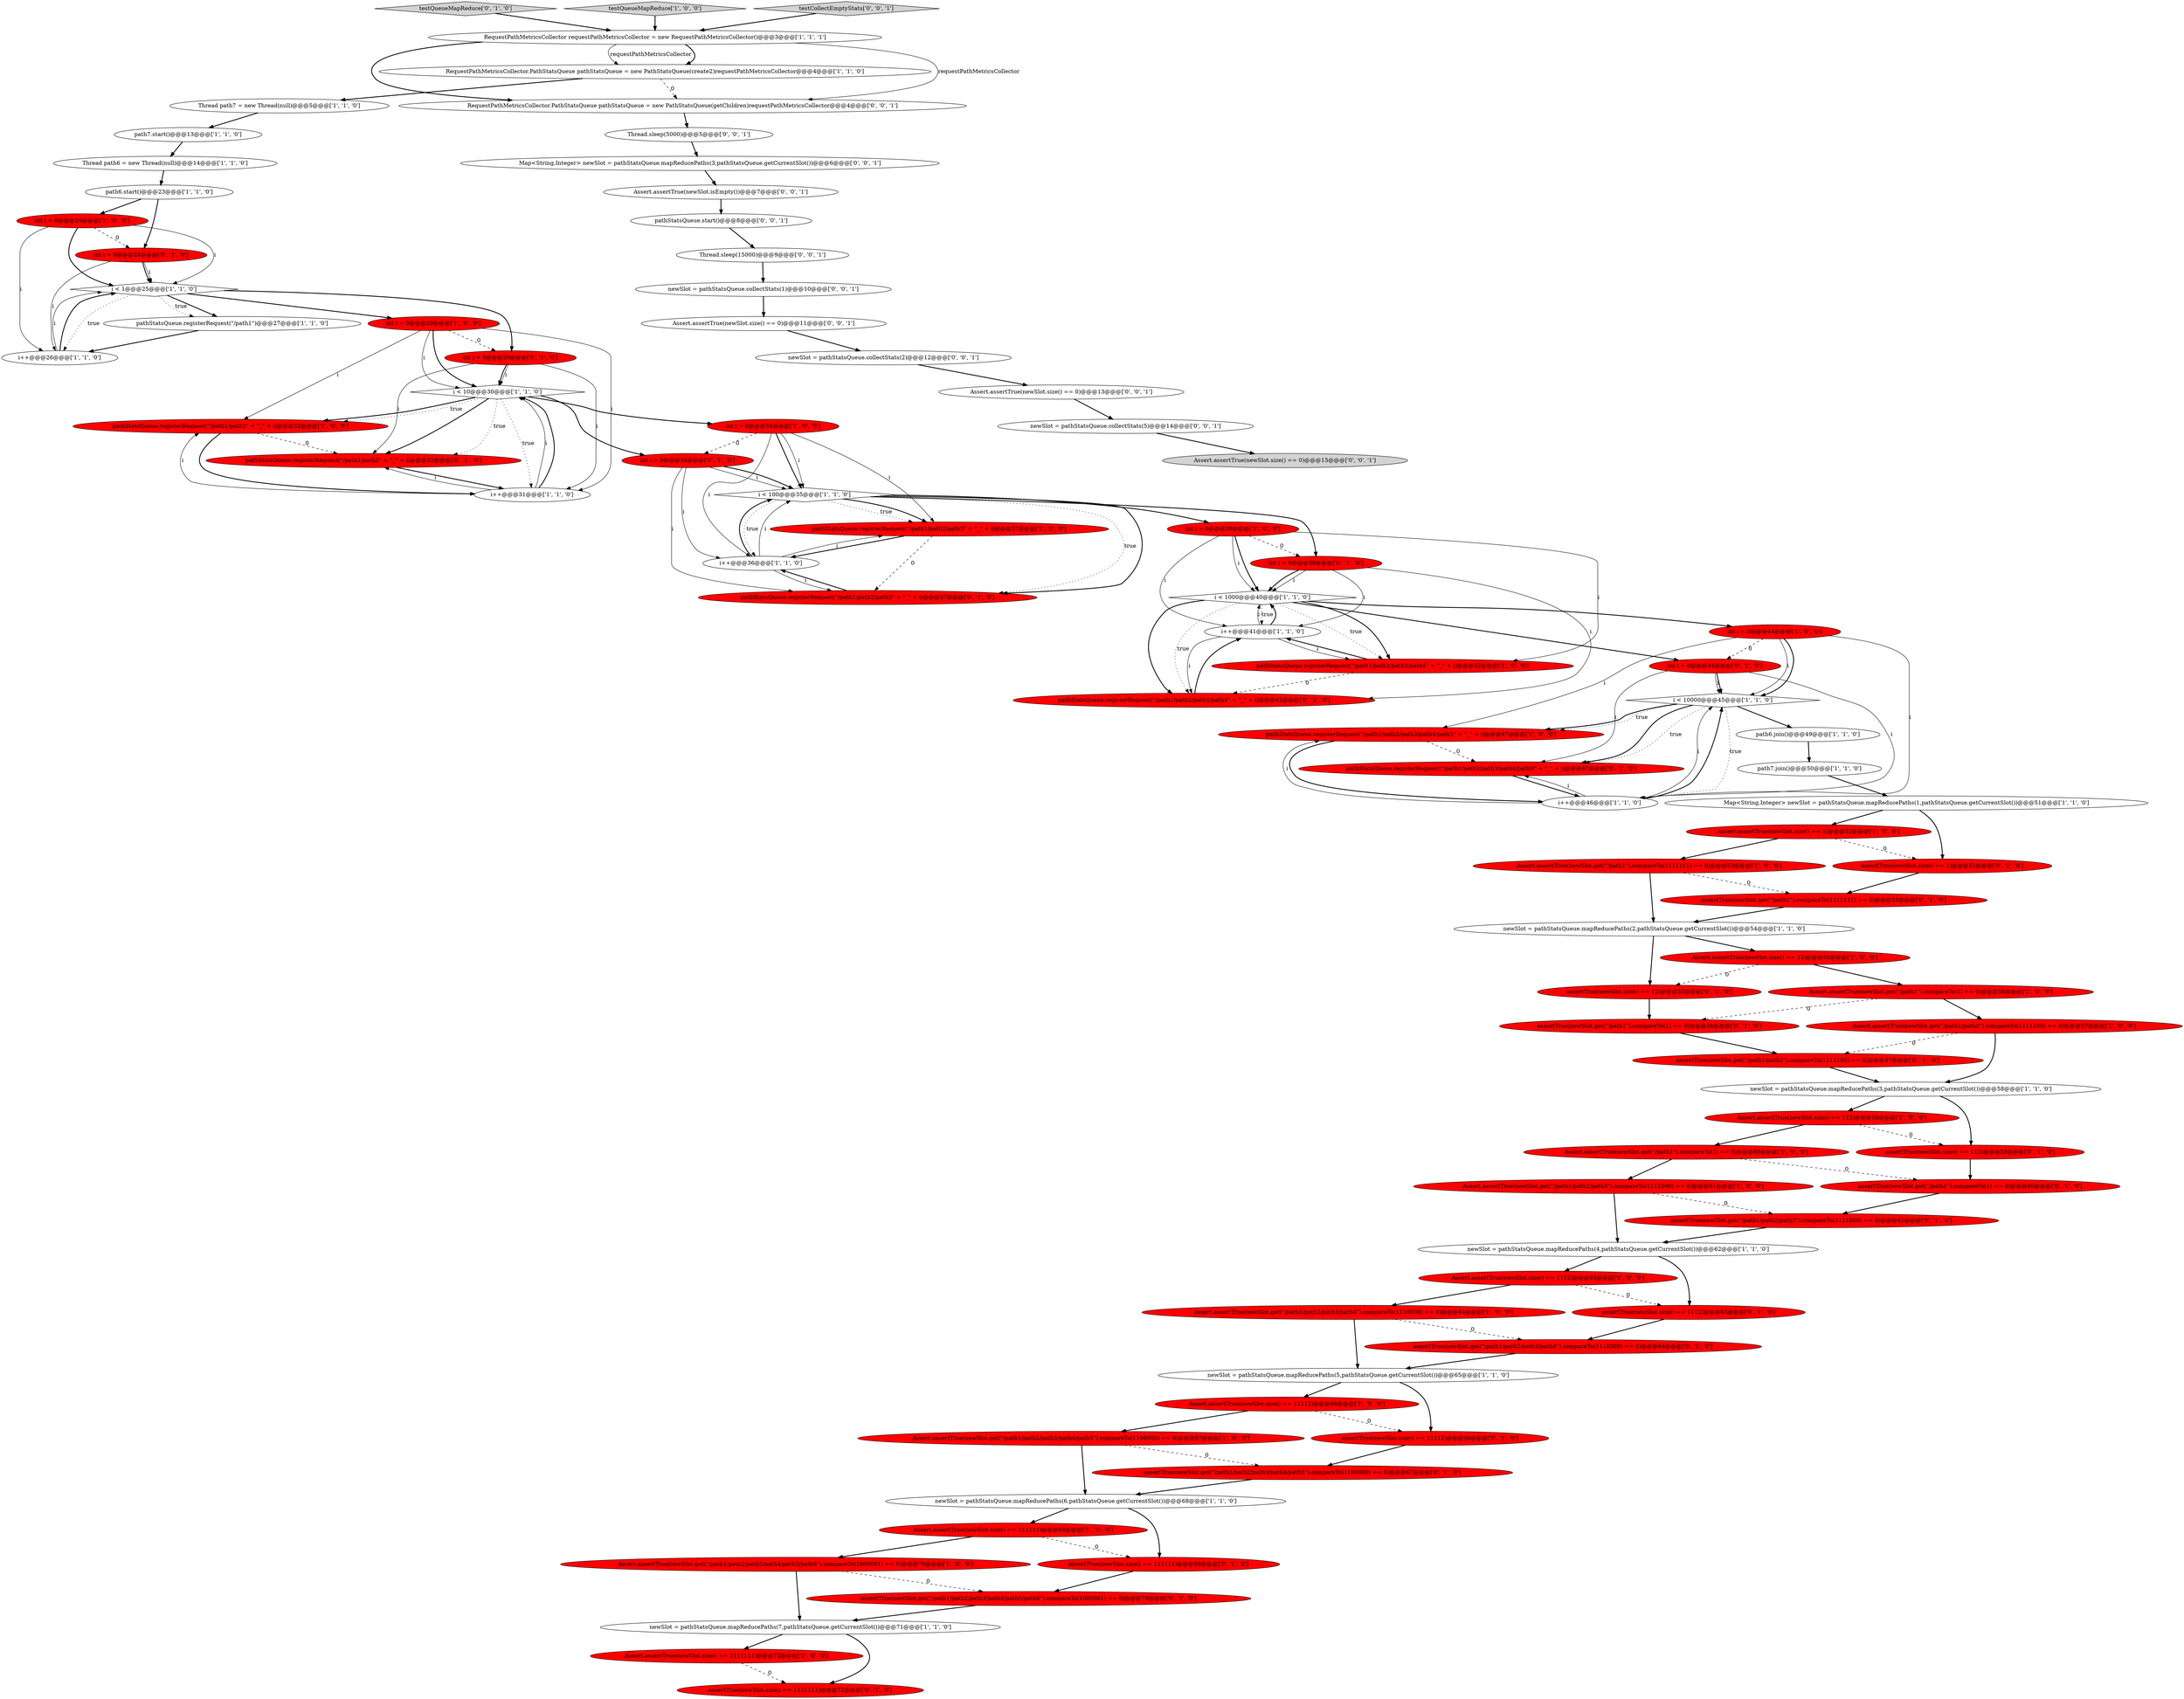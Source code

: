 digraph {
68 [style = filled, label = "assertTrue(newSlot.size() == 12)@@@55@@@['0', '1', '0']", fillcolor = red, shape = ellipse image = "AAA1AAABBB2BBB"];
55 [style = filled, label = "assertTrue(newSlot.get(\"/path1/path2/path3\").compareTo(1111000) == 0)@@@61@@@['0', '1', '0']", fillcolor = red, shape = ellipse image = "AAA1AAABBB2BBB"];
17 [style = filled, label = "pathStatsQueue.registerRequest(\"/path1/path2/path3\" + \"_\" + i)@@@37@@@['1', '0', '0']", fillcolor = red, shape = ellipse image = "AAA1AAABBB1BBB"];
5 [style = filled, label = "pathStatsQueue.registerRequest(\"/path1/path2\" + \"_\" + i)@@@32@@@['1', '0', '0']", fillcolor = red, shape = ellipse image = "AAA1AAABBB1BBB"];
40 [style = filled, label = "pathStatsQueue.registerRequest(\"/path1/path2/path3/path4/path5\" + \"_\" + i)@@@47@@@['1', '0', '0']", fillcolor = red, shape = ellipse image = "AAA1AAABBB1BBB"];
6 [style = filled, label = "i++@@@26@@@['1', '1', '0']", fillcolor = white, shape = ellipse image = "AAA0AAABBB1BBB"];
53 [style = filled, label = "pathStatsQueue.registerRequest(\"/path1/path2\" + \"_\" + i)@@@32@@@['0', '1', '0']", fillcolor = red, shape = ellipse image = "AAA1AAABBB2BBB"];
3 [style = filled, label = "path7.start()@@@13@@@['1', '1', '0']", fillcolor = white, shape = ellipse image = "AAA0AAABBB1BBB"];
62 [style = filled, label = "assertTrue(newSlot.get(\"/path1\").compareTo(1111111) == 0)@@@53@@@['0', '1', '0']", fillcolor = red, shape = ellipse image = "AAA1AAABBB2BBB"];
51 [style = filled, label = "int i = 0@@@34@@@['0', '1', '0']", fillcolor = red, shape = ellipse image = "AAA1AAABBB2BBB"];
13 [style = filled, label = "i++@@@36@@@['1', '1', '0']", fillcolor = white, shape = ellipse image = "AAA0AAABBB1BBB"];
26 [style = filled, label = "newSlot = pathStatsQueue.mapReducePaths(2,pathStatsQueue.getCurrentSlot())@@@54@@@['1', '1', '0']", fillcolor = white, shape = ellipse image = "AAA0AAABBB1BBB"];
16 [style = filled, label = "i < 1000@@@40@@@['1', '1', '0']", fillcolor = white, shape = diamond image = "AAA0AAABBB1BBB"];
50 [style = filled, label = "Map<String,Integer> newSlot = pathStatsQueue.mapReducePaths(1,pathStatsQueue.getCurrentSlot())@@@51@@@['1', '1', '0']", fillcolor = white, shape = ellipse image = "AAA0AAABBB1BBB"];
75 [style = filled, label = "testQueueMapReduce['0', '1', '0']", fillcolor = lightgray, shape = diamond image = "AAA0AAABBB2BBB"];
37 [style = filled, label = "path7.join()@@@50@@@['1', '1', '0']", fillcolor = white, shape = ellipse image = "AAA0AAABBB1BBB"];
25 [style = filled, label = "Assert.assertTrue(newSlot.get(\"/path1/path2/path3/path4/path5\").compareTo(1100000) == 0)@@@67@@@['1', '0', '0']", fillcolor = red, shape = ellipse image = "AAA1AAABBB1BBB"];
22 [style = filled, label = "Assert.assertTrue(newSlot.get(\"/path1\").compareTo(1111111) == 0)@@@53@@@['1', '0', '0']", fillcolor = red, shape = ellipse image = "AAA1AAABBB1BBB"];
15 [style = filled, label = "Assert.assertTrue(newSlot.size() == 12)@@@55@@@['1', '0', '0']", fillcolor = red, shape = ellipse image = "AAA1AAABBB1BBB"];
19 [style = filled, label = "i < 10@@@30@@@['1', '1', '0']", fillcolor = white, shape = diamond image = "AAA0AAABBB1BBB"];
86 [style = filled, label = "pathStatsQueue.start()@@@8@@@['0', '0', '1']", fillcolor = white, shape = ellipse image = "AAA0AAABBB3BBB"];
20 [style = filled, label = "RequestPathMetricsCollector requestPathMetricsCollector = new RequestPathMetricsCollector()@@@3@@@['1', '1', '1']", fillcolor = white, shape = ellipse image = "AAA0AAABBB1BBB"];
57 [style = filled, label = "assertTrue(newSlot.get(\"/path1\").compareTo(1) == 0)@@@56@@@['0', '1', '0']", fillcolor = red, shape = ellipse image = "AAA1AAABBB2BBB"];
61 [style = filled, label = "assertTrue(newSlot.get(\"/path1/path2\").compareTo(1111100) == 0)@@@57@@@['0', '1', '0']", fillcolor = red, shape = ellipse image = "AAA1AAABBB2BBB"];
84 [style = filled, label = "newSlot = pathStatsQueue.collectStats(5)@@@14@@@['0', '0', '1']", fillcolor = white, shape = ellipse image = "AAA0AAABBB3BBB"];
48 [style = filled, label = "Assert.assertTrue(newSlot.get(\"/path1/path2/path3/path4/path5/path6\").compareTo(1000001) == 0)@@@70@@@['1', '0', '0']", fillcolor = red, shape = ellipse image = "AAA1AAABBB1BBB"];
54 [style = filled, label = "assertTrue(newSlot.size() == 112)@@@59@@@['0', '1', '0']", fillcolor = red, shape = ellipse image = "AAA1AAABBB2BBB"];
46 [style = filled, label = "Assert.assertTrue(newSlot.get(\"/path1\").compareTo(1) == 0)@@@60@@@['1', '0', '0']", fillcolor = red, shape = ellipse image = "AAA1AAABBB1BBB"];
52 [style = filled, label = "int i = 0@@@29@@@['0', '1', '0']", fillcolor = red, shape = ellipse image = "AAA1AAABBB2BBB"];
28 [style = filled, label = "int i = 0@@@39@@@['1', '0', '0']", fillcolor = red, shape = ellipse image = "AAA1AAABBB1BBB"];
41 [style = filled, label = "Assert.assertTrue(newSlot.size() == 1)@@@52@@@['1', '0', '0']", fillcolor = red, shape = ellipse image = "AAA1AAABBB1BBB"];
33 [style = filled, label = "newSlot = pathStatsQueue.mapReducePaths(3,pathStatsQueue.getCurrentSlot())@@@58@@@['1', '1', '0']", fillcolor = white, shape = ellipse image = "AAA0AAABBB1BBB"];
14 [style = filled, label = "i++@@@41@@@['1', '1', '0']", fillcolor = white, shape = ellipse image = "AAA0AAABBB1BBB"];
56 [style = filled, label = "assertTrue(newSlot.size() == 111111)@@@69@@@['0', '1', '0']", fillcolor = red, shape = ellipse image = "AAA1AAABBB2BBB"];
35 [style = filled, label = "i < 10000@@@45@@@['1', '1', '0']", fillcolor = white, shape = diamond image = "AAA0AAABBB1BBB"];
31 [style = filled, label = "Assert.assertTrue(newSlot.get(\"/path1/path2/path3/path4\").compareTo(1110000) == 0)@@@64@@@['1', '0', '0']", fillcolor = red, shape = ellipse image = "AAA1AAABBB1BBB"];
38 [style = filled, label = "int i = 0@@@34@@@['1', '0', '0']", fillcolor = red, shape = ellipse image = "AAA1AAABBB1BBB"];
0 [style = filled, label = "Thread path6 = new Thread(null)@@@14@@@['1', '1', '0']", fillcolor = white, shape = ellipse image = "AAA0AAABBB1BBB"];
44 [style = filled, label = "Assert.assertTrue(newSlot.size() == 1111111)@@@72@@@['1', '0', '0']", fillcolor = red, shape = ellipse image = "AAA1AAABBB1BBB"];
49 [style = filled, label = "RequestPathMetricsCollector.PathStatsQueue pathStatsQueue = new PathStatsQueue(create2)requestPathMetricsCollector@@@4@@@['1', '1', '0']", fillcolor = white, shape = ellipse image = "AAA0AAABBB1BBB"];
23 [style = filled, label = "Assert.assertTrue(newSlot.size() == 1112)@@@63@@@['1', '0', '0']", fillcolor = red, shape = ellipse image = "AAA1AAABBB1BBB"];
18 [style = filled, label = "int i = 0@@@44@@@['1', '0', '0']", fillcolor = red, shape = ellipse image = "AAA1AAABBB1BBB"];
59 [style = filled, label = "pathStatsQueue.registerRequest(\"/path1/path2/path3/path4/path5\" + \"_\" + i)@@@47@@@['0', '1', '0']", fillcolor = red, shape = ellipse image = "AAA1AAABBB2BBB"];
45 [style = filled, label = "testQueueMapReduce['1', '0', '0']", fillcolor = lightgray, shape = diamond image = "AAA0AAABBB1BBB"];
64 [style = filled, label = "assertTrue(newSlot.size() == 1111111)@@@72@@@['0', '1', '0']", fillcolor = red, shape = ellipse image = "AAA1AAABBB2BBB"];
81 [style = filled, label = "Assert.assertTrue(newSlot.size() == 0)@@@15@@@['0', '0', '1']", fillcolor = lightgray, shape = ellipse image = "AAA0AAABBB3BBB"];
77 [style = filled, label = "newSlot = pathStatsQueue.collectStats(1)@@@10@@@['0', '0', '1']", fillcolor = white, shape = ellipse image = "AAA0AAABBB3BBB"];
11 [style = filled, label = "i++@@@46@@@['1', '1', '0']", fillcolor = white, shape = ellipse image = "AAA0AAABBB1BBB"];
1 [style = filled, label = "i++@@@31@@@['1', '1', '0']", fillcolor = white, shape = ellipse image = "AAA0AAABBB1BBB"];
10 [style = filled, label = "newSlot = pathStatsQueue.mapReducePaths(6,pathStatsQueue.getCurrentSlot())@@@68@@@['1', '1', '0']", fillcolor = white, shape = ellipse image = "AAA0AAABBB1BBB"];
87 [style = filled, label = "newSlot = pathStatsQueue.collectStats(2)@@@12@@@['0', '0', '1']", fillcolor = white, shape = ellipse image = "AAA0AAABBB3BBB"];
60 [style = filled, label = "assertTrue(newSlot.get(\"/path1/path2/path3/path4/path5\").compareTo(1100000) == 0)@@@67@@@['0', '1', '0']", fillcolor = red, shape = ellipse image = "AAA1AAABBB2BBB"];
71 [style = filled, label = "pathStatsQueue.registerRequest(\"/path1/path2/path3\" + \"_\" + i)@@@37@@@['0', '1', '0']", fillcolor = red, shape = ellipse image = "AAA1AAABBB2BBB"];
2 [style = filled, label = "int i = 0@@@29@@@['1', '0', '0']", fillcolor = red, shape = ellipse image = "AAA1AAABBB1BBB"];
43 [style = filled, label = "Assert.assertTrue(newSlot.get(\"/path1\").compareTo(1) == 0)@@@56@@@['1', '0', '0']", fillcolor = red, shape = ellipse image = "AAA1AAABBB1BBB"];
7 [style = filled, label = "pathStatsQueue.registerRequest(\"/path1\")@@@27@@@['1', '1', '0']", fillcolor = white, shape = ellipse image = "AAA0AAABBB1BBB"];
79 [style = filled, label = "Assert.assertTrue(newSlot.size() == 0)@@@11@@@['0', '0', '1']", fillcolor = white, shape = ellipse image = "AAA0AAABBB3BBB"];
12 [style = filled, label = "Assert.assertTrue(newSlot.size() == 11112)@@@66@@@['1', '0', '0']", fillcolor = red, shape = ellipse image = "AAA1AAABBB1BBB"];
39 [style = filled, label = "i < 1@@@25@@@['1', '1', '0']", fillcolor = white, shape = diamond image = "AAA0AAABBB1BBB"];
27 [style = filled, label = "path6.join()@@@49@@@['1', '1', '0']", fillcolor = white, shape = ellipse image = "AAA0AAABBB1BBB"];
4 [style = filled, label = "int i = 0@@@24@@@['1', '0', '0']", fillcolor = red, shape = ellipse image = "AAA1AAABBB1BBB"];
82 [style = filled, label = "testCollectEmptyStats['0', '0', '1']", fillcolor = lightgray, shape = diamond image = "AAA0AAABBB3BBB"];
42 [style = filled, label = "Thread path7 = new Thread(null)@@@5@@@['1', '1', '0']", fillcolor = white, shape = ellipse image = "AAA0AAABBB1BBB"];
80 [style = filled, label = "Assert.assertTrue(newSlot.isEmpty())@@@7@@@['0', '0', '1']", fillcolor = white, shape = ellipse image = "AAA0AAABBB3BBB"];
24 [style = filled, label = "Assert.assertTrue(newSlot.get(\"/path1/path2/path3\").compareTo(1111000) == 0)@@@61@@@['1', '0', '0']", fillcolor = red, shape = ellipse image = "AAA1AAABBB1BBB"];
76 [style = filled, label = "RequestPathMetricsCollector.PathStatsQueue pathStatsQueue = new PathStatsQueue(getChildren)requestPathMetricsCollector@@@4@@@['0', '0', '1']", fillcolor = white, shape = ellipse image = "AAA0AAABBB3BBB"];
85 [style = filled, label = "Assert.assertTrue(newSlot.size() == 0)@@@13@@@['0', '0', '1']", fillcolor = white, shape = ellipse image = "AAA0AAABBB3BBB"];
9 [style = filled, label = "Assert.assertTrue(newSlot.size() == 111111)@@@69@@@['1', '0', '0']", fillcolor = red, shape = ellipse image = "AAA1AAABBB1BBB"];
29 [style = filled, label = "newSlot = pathStatsQueue.mapReducePaths(4,pathStatsQueue.getCurrentSlot())@@@62@@@['1', '1', '0']", fillcolor = white, shape = ellipse image = "AAA0AAABBB1BBB"];
63 [style = filled, label = "int i = 0@@@39@@@['0', '1', '0']", fillcolor = red, shape = ellipse image = "AAA1AAABBB2BBB"];
74 [style = filled, label = "int i = 0@@@24@@@['0', '1', '0']", fillcolor = red, shape = ellipse image = "AAA1AAABBB2BBB"];
70 [style = filled, label = "assertTrue(newSlot.size() == 1)@@@52@@@['0', '1', '0']", fillcolor = red, shape = ellipse image = "AAA1AAABBB2BBB"];
66 [style = filled, label = "assertTrue(newSlot.get(\"/path1\").compareTo(1) == 0)@@@60@@@['0', '1', '0']", fillcolor = red, shape = ellipse image = "AAA1AAABBB2BBB"];
78 [style = filled, label = "Thread.sleep(5000)@@@5@@@['0', '0', '1']", fillcolor = white, shape = ellipse image = "AAA0AAABBB3BBB"];
32 [style = filled, label = "Assert.assertTrue(newSlot.size() == 112)@@@59@@@['1', '0', '0']", fillcolor = red, shape = ellipse image = "AAA1AAABBB1BBB"];
8 [style = filled, label = "pathStatsQueue.registerRequest(\"/path1/path2/path3/path4\" + \"_\" + i)@@@42@@@['1', '0', '0']", fillcolor = red, shape = ellipse image = "AAA1AAABBB1BBB"];
73 [style = filled, label = "assertTrue(newSlot.get(\"/path1/path2/path3/path4\").compareTo(1110000) == 0)@@@64@@@['0', '1', '0']", fillcolor = red, shape = ellipse image = "AAA1AAABBB2BBB"];
34 [style = filled, label = "Assert.assertTrue(newSlot.get(\"/path1/path2\").compareTo(1111100) == 0)@@@57@@@['1', '0', '0']", fillcolor = red, shape = ellipse image = "AAA1AAABBB1BBB"];
47 [style = filled, label = "newSlot = pathStatsQueue.mapReducePaths(5,pathStatsQueue.getCurrentSlot())@@@65@@@['1', '1', '0']", fillcolor = white, shape = ellipse image = "AAA0AAABBB1BBB"];
88 [style = filled, label = "Thread.sleep(15000)@@@9@@@['0', '0', '1']", fillcolor = white, shape = ellipse image = "AAA0AAABBB3BBB"];
67 [style = filled, label = "pathStatsQueue.registerRequest(\"/path1/path2/path3/path4\" + \"_\" + i)@@@42@@@['0', '1', '0']", fillcolor = red, shape = ellipse image = "AAA1AAABBB2BBB"];
69 [style = filled, label = "assertTrue(newSlot.size() == 11112)@@@66@@@['0', '1', '0']", fillcolor = red, shape = ellipse image = "AAA1AAABBB2BBB"];
21 [style = filled, label = "i < 100@@@35@@@['1', '1', '0']", fillcolor = white, shape = diamond image = "AAA0AAABBB1BBB"];
30 [style = filled, label = "newSlot = pathStatsQueue.mapReducePaths(7,pathStatsQueue.getCurrentSlot())@@@71@@@['1', '1', '0']", fillcolor = white, shape = ellipse image = "AAA0AAABBB1BBB"];
72 [style = filled, label = "assertTrue(newSlot.size() == 1112)@@@63@@@['0', '1', '0']", fillcolor = red, shape = ellipse image = "AAA1AAABBB2BBB"];
36 [style = filled, label = "path6.start()@@@23@@@['1', '1', '0']", fillcolor = white, shape = ellipse image = "AAA0AAABBB1BBB"];
83 [style = filled, label = "Map<String,Integer> newSlot = pathStatsQueue.mapReducePaths(3,pathStatsQueue.getCurrentSlot())@@@6@@@['0', '0', '1']", fillcolor = white, shape = ellipse image = "AAA0AAABBB3BBB"];
65 [style = filled, label = "int i = 0@@@44@@@['0', '1', '0']", fillcolor = red, shape = ellipse image = "AAA1AAABBB2BBB"];
58 [style = filled, label = "assertTrue(newSlot.get(\"/path1/path2/path3/path4/path5/path6\").compareTo(1000001) == 0)@@@70@@@['0', '1', '0']", fillcolor = red, shape = ellipse image = "AAA1AAABBB2BBB"];
18->35 [style = solid, label="i"];
71->13 [style = bold, label=""];
69->60 [style = bold, label=""];
58->30 [style = bold, label=""];
31->73 [style = dashed, label="0"];
1->5 [style = solid, label="i"];
17->71 [style = dashed, label="0"];
47->69 [style = bold, label=""];
19->53 [style = dotted, label="true"];
1->19 [style = solid, label="i"];
88->77 [style = bold, label=""];
21->71 [style = bold, label=""];
29->72 [style = bold, label=""];
21->28 [style = bold, label=""];
32->54 [style = dashed, label="0"];
11->35 [style = solid, label="i"];
51->21 [style = solid, label="i"];
19->5 [style = bold, label=""];
38->17 [style = solid, label="i"];
40->11 [style = bold, label=""];
9->56 [style = dashed, label="0"];
72->73 [style = bold, label=""];
26->15 [style = bold, label=""];
42->3 [style = bold, label=""];
18->35 [style = bold, label=""];
28->63 [style = dashed, label="0"];
25->10 [style = bold, label=""];
41->22 [style = bold, label=""];
46->66 [style = dashed, label="0"];
85->84 [style = bold, label=""];
48->58 [style = dashed, label="0"];
16->67 [style = bold, label=""];
26->68 [style = bold, label=""];
51->71 [style = solid, label="i"];
14->16 [style = bold, label=""];
51->13 [style = solid, label="i"];
13->21 [style = solid, label="i"];
28->8 [style = solid, label="i"];
40->59 [style = dashed, label="0"];
57->61 [style = bold, label=""];
55->29 [style = bold, label=""];
2->19 [style = solid, label="i"];
65->35 [style = solid, label="i"];
46->24 [style = bold, label=""];
50->70 [style = bold, label=""];
51->21 [style = bold, label=""];
36->4 [style = bold, label=""];
34->33 [style = bold, label=""];
80->86 [style = bold, label=""];
9->48 [style = bold, label=""];
54->66 [style = bold, label=""];
20->76 [style = solid, label="requestPathMetricsCollector"];
21->17 [style = dotted, label="true"];
44->64 [style = dashed, label="0"];
29->23 [style = bold, label=""];
21->71 [style = dotted, label="true"];
24->55 [style = dashed, label="0"];
52->19 [style = bold, label=""];
6->39 [style = solid, label="i"];
3->0 [style = bold, label=""];
0->36 [style = bold, label=""];
34->61 [style = dashed, label="0"];
56->58 [style = bold, label=""];
65->11 [style = solid, label="i"];
13->71 [style = solid, label="i"];
5->1 [style = bold, label=""];
35->40 [style = bold, label=""];
59->11 [style = bold, label=""];
39->52 [style = bold, label=""];
22->62 [style = dashed, label="0"];
18->65 [style = dashed, label="0"];
39->7 [style = bold, label=""];
43->57 [style = dashed, label="0"];
2->1 [style = solid, label="i"];
7->6 [style = bold, label=""];
16->14 [style = dotted, label="true"];
38->51 [style = dashed, label="0"];
63->16 [style = solid, label="i"];
21->13 [style = dotted, label="true"];
31->47 [style = bold, label=""];
62->26 [style = bold, label=""];
1->19 [style = bold, label=""];
63->16 [style = bold, label=""];
52->19 [style = solid, label="i"];
19->38 [style = bold, label=""];
6->39 [style = bold, label=""];
50->41 [style = bold, label=""];
43->34 [style = bold, label=""];
2->5 [style = solid, label="i"];
11->40 [style = solid, label="i"];
30->44 [style = bold, label=""];
23->31 [style = bold, label=""];
22->26 [style = bold, label=""];
19->1 [style = dotted, label="true"];
16->8 [style = dotted, label="true"];
16->18 [style = bold, label=""];
35->40 [style = dotted, label="true"];
87->85 [style = bold, label=""];
32->46 [style = bold, label=""];
16->8 [style = bold, label=""];
25->60 [style = dashed, label="0"];
11->59 [style = solid, label="i"];
4->39 [style = bold, label=""];
52->53 [style = solid, label="i"];
74->39 [style = solid, label="i"];
65->35 [style = bold, label=""];
8->14 [style = bold, label=""];
12->69 [style = dashed, label="0"];
4->39 [style = solid, label="i"];
45->20 [style = bold, label=""];
79->87 [style = bold, label=""];
8->67 [style = dashed, label="0"];
52->1 [style = solid, label="i"];
35->59 [style = bold, label=""];
14->16 [style = solid, label="i"];
4->6 [style = solid, label="i"];
83->80 [style = bold, label=""];
27->37 [style = bold, label=""];
30->64 [style = bold, label=""];
19->53 [style = bold, label=""];
38->13 [style = solid, label="i"];
66->55 [style = bold, label=""];
41->70 [style = dashed, label="0"];
39->7 [style = dotted, label="true"];
63->67 [style = solid, label="i"];
75->20 [style = bold, label=""];
39->2 [style = bold, label=""];
15->43 [style = bold, label=""];
14->67 [style = solid, label="i"];
18->11 [style = solid, label="i"];
19->5 [style = dotted, label="true"];
63->14 [style = solid, label="i"];
20->49 [style = bold, label=""];
33->32 [style = bold, label=""];
53->1 [style = bold, label=""];
17->13 [style = bold, label=""];
10->9 [style = bold, label=""];
19->51 [style = bold, label=""];
48->30 [style = bold, label=""];
74->39 [style = bold, label=""];
76->78 [style = bold, label=""];
28->14 [style = solid, label="i"];
49->42 [style = bold, label=""];
35->27 [style = bold, label=""];
2->19 [style = bold, label=""];
39->6 [style = dotted, label="true"];
13->17 [style = solid, label="i"];
10->56 [style = bold, label=""];
35->59 [style = dotted, label="true"];
86->88 [style = bold, label=""];
47->12 [style = bold, label=""];
20->49 [style = solid, label="requestPathMetricsCollector"];
1->53 [style = solid, label="i"];
70->62 [style = bold, label=""];
18->40 [style = solid, label="i"];
82->20 [style = bold, label=""];
78->83 [style = bold, label=""];
24->29 [style = bold, label=""];
2->52 [style = dashed, label="0"];
65->59 [style = solid, label="i"];
14->8 [style = solid, label="i"];
28->16 [style = bold, label=""];
35->11 [style = dotted, label="true"];
16->67 [style = dotted, label="true"];
11->35 [style = bold, label=""];
38->21 [style = solid, label="i"];
5->53 [style = dashed, label="0"];
73->47 [style = bold, label=""];
77->79 [style = bold, label=""];
4->74 [style = dashed, label="0"];
68->57 [style = bold, label=""];
36->74 [style = bold, label=""];
20->76 [style = bold, label=""];
16->65 [style = bold, label=""];
15->68 [style = dashed, label="0"];
21->63 [style = bold, label=""];
12->25 [style = bold, label=""];
49->76 [style = dashed, label="0"];
74->6 [style = solid, label="i"];
60->10 [style = bold, label=""];
38->21 [style = bold, label=""];
28->16 [style = solid, label="i"];
23->72 [style = dashed, label="0"];
84->81 [style = bold, label=""];
13->21 [style = bold, label=""];
67->14 [style = bold, label=""];
33->54 [style = bold, label=""];
21->17 [style = bold, label=""];
61->33 [style = bold, label=""];
37->50 [style = bold, label=""];
}
